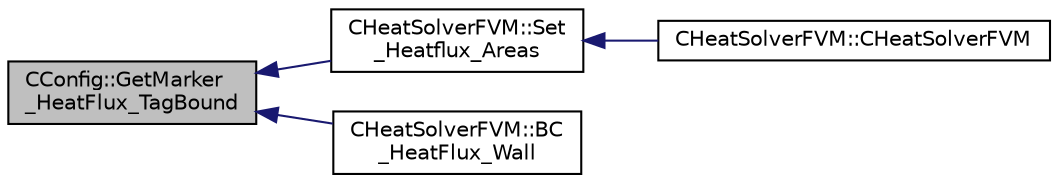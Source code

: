 digraph "CConfig::GetMarker_HeatFlux_TagBound"
{
  edge [fontname="Helvetica",fontsize="10",labelfontname="Helvetica",labelfontsize="10"];
  node [fontname="Helvetica",fontsize="10",shape=record];
  rankdir="LR";
  Node7299 [label="CConfig::GetMarker\l_HeatFlux_TagBound",height=0.2,width=0.4,color="black", fillcolor="grey75", style="filled", fontcolor="black"];
  Node7299 -> Node7300 [dir="back",color="midnightblue",fontsize="10",style="solid",fontname="Helvetica"];
  Node7300 [label="CHeatSolverFVM::Set\l_Heatflux_Areas",height=0.2,width=0.4,color="black", fillcolor="white", style="filled",URL="$class_c_heat_solver_f_v_m.html#a1746cdf2e4dadde9ec3ba0bae059d9a7",tooltip="A virtual member. "];
  Node7300 -> Node7301 [dir="back",color="midnightblue",fontsize="10",style="solid",fontname="Helvetica"];
  Node7301 [label="CHeatSolverFVM::CHeatSolverFVM",height=0.2,width=0.4,color="black", fillcolor="white", style="filled",URL="$class_c_heat_solver_f_v_m.html#a42af03c3f465c905fbc3ecbee398f5be",tooltip="Constructor of the class. "];
  Node7299 -> Node7302 [dir="back",color="midnightblue",fontsize="10",style="solid",fontname="Helvetica"];
  Node7302 [label="CHeatSolverFVM::BC\l_HeatFlux_Wall",height=0.2,width=0.4,color="black", fillcolor="white", style="filled",URL="$class_c_heat_solver_f_v_m.html#ae37f2deac6090f973d605975790f32f1",tooltip="Impose a constant heat-flux condition at the wall. "];
}
